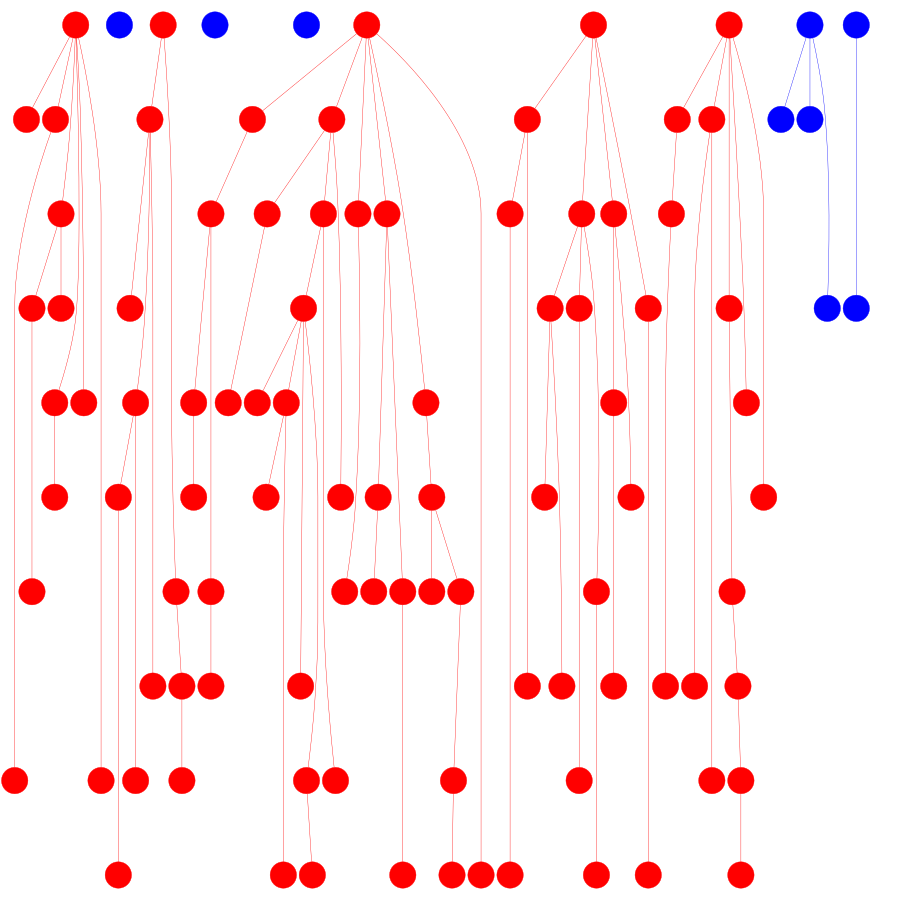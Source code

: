 graph genealogy {
graph [nodesep = 0.1];
graph [ranksep = 1];
graph [ratio = fill];
graph [size = 6];
node [style = filled];
node [shape = point];
node [width = 1];
node [height = 1];
edge [penwidth = 1];
"0:0" [ label="5" color="#FF0000"];
"0:0" -- "1:4" [ color="#FF0000"];
"0:0" -- "1:9" [ color="#FF0000"];
"0:0" -- "2:1" [ color="#FF0000"];
"0:0" -- "4:3" [ color="#FF0000"];
"0:0" -- "4:7" [ color="#FF0000"];
"0:0" -- "8:4" [ color="#FF0000"];
"0:1" [ label="2" color="#0000FF"];
"0:2" [ label="5" color="#FF0000"];
"0:2" -- "1:5" [ color="#FF0000"];
"0:2" -- "6:5" [ color="#FF0000"];
"0:3" [ label="2" color="#0000FF"];
"0:4" [ label="2" color="#0000FF"];
"0:5" [ label="5" color="#FF0000"];
"0:5" -- "1:1" [ color="#FF0000"];
"0:5" -- "1:3" [ color="#FF0000"];
"0:5" -- "2:3" [ color="#FF0000"];
"0:5" -- "2:8" [ color="#FF0000"];
"0:5" -- "4:2" [ color="#FF0000"];
"0:5" -- "9:8" [ color="#FF0000"];
"0:6" [ label="5" color="#FF0000"];
"0:6" -- "1:2" [ color="#FF0000"];
"0:6" -- "2:5" [ color="#FF0000"];
"0:6" -- "2:6" [ color="#FF0000"];
"0:6" -- "3:4" [ color="#FF0000"];
"0:7" [ label="5" color="#FF0000"];
"0:7" -- "1:6" [ color="#FF0000"];
"0:7" -- "1:7" [ color="#FF0000"];
"0:7" -- "3:9" [ color="#FF0000"];
"0:7" -- "4:1" [ color="#FF0000"];
"0:7" -- "5:9" [ color="#FF0000"];
"0:8" [ label="2" color="#0000FF"];
"0:8" -- "1:0" [ color="#0000FF"];
"0:8" -- "1:8" [ color="#0000FF"];
"0:8" -- "3:7" [ color="#0000FF"];
"0:9" [ label="2" color="#0000FF"];
"0:9" -- "3:1" [ color="#0000FF"];
"1:0" [ label="2" color="#0000FF"];
"1:1" [ label="5" color="#FF0000"];
"1:1" -- "2:9" [ color="#FF0000"];
"1:2" [ label="5" color="#FF0000"];
"1:2" -- "2:7" [ color="#FF0000"];
"1:2" -- "7:4" [ color="#FF0000"];
"1:3" [ label="5" color="#FF0000"];
"1:3" -- "2:0" [ color="#FF0000"];
"1:3" -- "2:4" [ color="#FF0000"];
"1:3" -- "5:1" [ color="#FF0000"];
"1:4" [ label="5" color="#FF0000"];
"1:5" [ label="5" color="#FF0000"];
"1:5" -- "3:2" [ color="#FF0000"];
"1:5" -- "4:5" [ color="#FF0000"];
"1:5" -- "7:0" [ color="#FF0000"];
"1:6" [ label="5" color="#FF0000"];
"1:6" -- "2:2" [ color="#FF0000"];
"1:7" [ label="5" color="#FF0000"];
"1:7" -- "7:6" [ color="#FF0000"];
"1:7" -- "8:6" [ color="#FF0000"];
"1:8" [ label="2" color="#0000FF"];
"1:9" [ label="5" color="#FF0000"];
"1:9" -- "8:7" [ color="#FF0000"];
"2:0" [ label="5" color="#FF0000"];
"2:0" -- "4:4" [ color="#FF0000"];
"2:1" [ label="5" color="#FF0000"];
"2:1" -- "3:0" [ color="#FF0000"];
"2:1" -- "3:8" [ color="#FF0000"];
"2:2" [ label="5" color="#FF0000"];
"2:2" -- "7:5" [ color="#FF0000"];
"2:3" [ label="5" color="#FF0000"];
"2:3" -- "6:0" [ color="#FF0000"];
"2:4" [ label="5" color="#FF0000"];
"2:4" -- "3:6" [ color="#FF0000"];
"2:4" -- "8:0" [ color="#FF0000"];
"2:5" [ label="5" color="#FF0000"];
"2:5" -- "3:3" [ color="#FF0000"];
"2:5" -- "3:5" [ color="#FF0000"];
"2:5" -- "6:9" [ color="#FF0000"];
"2:6" [ label="5" color="#FF0000"];
"2:6" -- "4:6" [ color="#FF0000"];
"2:6" -- "5:0" [ color="#FF0000"];
"2:7" [ label="5" color="#FF0000"];
"2:7" -- "9:9" [ color="#FF0000"];
"2:8" [ label="5" color="#FF0000"];
"2:8" -- "5:4" [ color="#FF0000"];
"2:8" -- "6:2" [ color="#FF0000"];
"2:9" [ label="5" color="#FF0000"];
"2:9" -- "4:9" [ color="#FF0000"];
"2:9" -- "6:1" [ color="#FF0000"];
"3:0" [ label="5" color="#FF0000"];
"3:0" -- "6:4" [ color="#FF0000"];
"3:1" [ label="2" color="#0000FF"];
"3:2" [ label="5" color="#FF0000"];
"3:3" [ label="5" color="#FF0000"];
"3:3" -- "5:6" [ color="#FF0000"];
"3:3" -- "7:2" [ color="#FF0000"];
"3:4" [ label="5" color="#FF0000"];
"3:4" -- "9:3" [ color="#FF0000"];
"3:5" [ label="5" color="#FF0000"];
"3:5" -- "8:3" [ color="#FF0000"];
"3:6" [ label="5" color="#FF0000"];
"3:6" -- "4:0" [ color="#FF0000"];
"3:6" -- "4:8" [ color="#FF0000"];
"3:6" -- "7:9" [ color="#FF0000"];
"3:6" -- "8:2" [ color="#FF0000"];
"3:7" [ label="2" color="#0000FF"];
"3:8" [ label="5" color="#FF0000"];
"3:9" [ label="5" color="#FF0000"];
"3:9" -- "6:3" [ color="#FF0000"];
"4:0" [ label="5" color="#FF0000"];
"4:1" [ label="5" color="#FF0000"];
"4:2" [ label="5" color="#FF0000"];
"4:2" -- "5:2" [ color="#FF0000"];
"4:3" [ label="5" color="#FF0000"];
"4:3" -- "5:8" [ color="#FF0000"];
"4:4" [ label="5" color="#FF0000"];
"4:5" [ label="5" color="#FF0000"];
"4:5" -- "5:3" [ color="#FF0000"];
"4:5" -- "8:1" [ color="#FF0000"];
"4:6" [ label="5" color="#FF0000"];
"4:6" -- "7:3" [ color="#FF0000"];
"4:7" [ label="5" color="#FF0000"];
"4:8" [ label="5" color="#FF0000"];
"4:8" -- "5:5" [ color="#FF0000"];
"4:8" -- "9:7" [ color="#FF0000"];
"4:9" [ label="5" color="#FF0000"];
"4:9" -- "5:7" [ color="#FF0000"];
"5:0" [ label="5" color="#FF0000"];
"5:1" [ label="5" color="#FF0000"];
"5:2" [ label="5" color="#FF0000"];
"5:2" -- "6:6" [ color="#FF0000"];
"5:2" -- "6:7" [ color="#FF0000"];
"5:3" [ label="5" color="#FF0000"];
"5:3" -- "9:4" [ color="#FF0000"];
"5:4" [ label="5" color="#FF0000"];
"5:4" -- "6:8" [ color="#FF0000"];
"5:5" [ label="5" color="#FF0000"];
"5:6" [ label="5" color="#FF0000"];
"5:7" [ label="5" color="#FF0000"];
"5:8" [ label="5" color="#FF0000"];
"5:9" [ label="5" color="#FF0000"];
"6:0" [ label="5" color="#FF0000"];
"6:1" [ label="5" color="#FF0000"];
"6:1" -- "7:1" [ color="#FF0000"];
"6:2" [ label="5" color="#FF0000"];
"6:2" -- "9:2" [ color="#FF0000"];
"6:3" [ label="5" color="#FF0000"];
"6:3" -- "7:8" [ color="#FF0000"];
"6:4" [ label="5" color="#FF0000"];
"6:5" [ label="5" color="#FF0000"];
"6:5" -- "7:7" [ color="#FF0000"];
"6:6" [ label="5" color="#FF0000"];
"6:7" [ label="5" color="#FF0000"];
"6:7" -- "8:8" [ color="#FF0000"];
"6:8" [ label="5" color="#FF0000"];
"6:9" [ label="5" color="#FF0000"];
"6:9" -- "9:5" [ color="#FF0000"];
"7:0" [ label="5" color="#FF0000"];
"7:1" [ label="5" color="#FF0000"];
"7:2" [ label="5" color="#FF0000"];
"7:3" [ label="5" color="#FF0000"];
"7:4" [ label="5" color="#FF0000"];
"7:5" [ label="5" color="#FF0000"];
"7:6" [ label="5" color="#FF0000"];
"7:7" [ label="5" color="#FF0000"];
"7:7" -- "8:5" [ color="#FF0000"];
"7:8" [ label="5" color="#FF0000"];
"7:8" -- "8:9" [ color="#FF0000"];
"7:9" [ label="5" color="#FF0000"];
"8:0" [ label="5" color="#FF0000"];
"8:1" [ label="5" color="#FF0000"];
"8:2" [ label="5" color="#FF0000"];
"8:2" -- "9:1" [ color="#FF0000"];
"8:3" [ label="5" color="#FF0000"];
"8:4" [ label="5" color="#FF0000"];
"8:5" [ label="5" color="#FF0000"];
"8:6" [ label="5" color="#FF0000"];
"8:7" [ label="5" color="#FF0000"];
"8:8" [ label="5" color="#FF0000"];
"8:8" -- "9:0" [ color="#FF0000"];
"8:9" [ label="5" color="#FF0000"];
"8:9" -- "9:6" [ color="#FF0000"];
"9:0" [ label="5" color="#FF0000"];
"9:1" [ label="5" color="#FF0000"];
"9:2" [ label="5" color="#FF0000"];
"9:3" [ label="5" color="#FF0000"];
"9:4" [ label="5" color="#FF0000"];
"9:5" [ label="5" color="#FF0000"];
"9:6" [ label="5" color="#FF0000"];
"9:7" [ label="5" color="#FF0000"];
"9:8" [ label="5" color="#FF0000"];
"9:9" [ label="5" color="#FF0000"];
subgraph ranks {
node[style=invis];edge[style=invis];
"rank:0" -- "rank:1" -- "rank:2" -- "rank:3" -- "rank:4" -- "rank:5" -- "rank:6" -- "rank:7" -- "rank:8" -- "rank:9";
}
{rank=same;"rank:0";"0:0";"0:1";"0:2";"0:3";"0:4";"0:5";"0:6";"0:7";"0:8";"0:9";};
{rank=same;"rank:1";"1:0";"1:1";"1:2";"1:3";"1:4";"1:5";"1:6";"1:7";"1:8";"1:9";};
{rank=same;"rank:2";"2:0";"2:1";"2:2";"2:3";"2:4";"2:5";"2:6";"2:7";"2:8";"2:9";};
{rank=same;"rank:3";"3:0";"3:1";"3:2";"3:3";"3:4";"3:5";"3:6";"3:7";"3:8";"3:9";};
{rank=same;"rank:4";"4:0";"4:1";"4:2";"4:3";"4:4";"4:5";"4:6";"4:7";"4:8";"4:9";};
{rank=same;"rank:5";"5:0";"5:1";"5:2";"5:3";"5:4";"5:5";"5:6";"5:7";"5:8";"5:9";};
{rank=same;"rank:6";"6:0";"6:1";"6:2";"6:3";"6:4";"6:5";"6:6";"6:7";"6:8";"6:9";};
{rank=same;"rank:7";"7:0";"7:1";"7:2";"7:3";"7:4";"7:5";"7:6";"7:7";"7:8";"7:9";};
{rank=same;"rank:8";"8:0";"8:1";"8:2";"8:3";"8:4";"8:5";"8:6";"8:7";"8:8";"8:9";};
{rank=same;"rank:9";"9:0";"9:1";"9:2";"9:3";"9:4";"9:5";"9:6";"9:7";"9:8";"9:9";};
}
